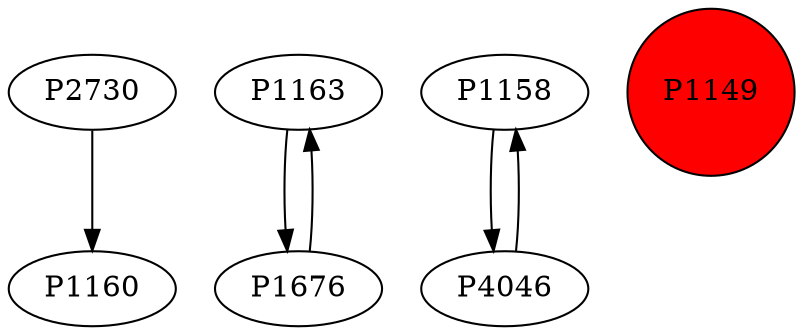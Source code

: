 digraph {
	P2730 -> P1160
	P1163 -> P1676
	P1158 -> P4046
	P4046 -> P1158
	P1676 -> P1163
	P1149 [shape=circle]
	P1149 [style=filled]
	P1149 [fillcolor=red]
}